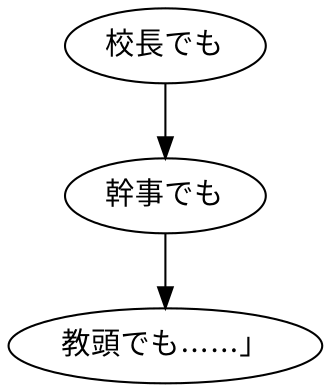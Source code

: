 digraph graph5170 {
	node0 [label="校長でも"];
	node1 [label="幹事でも"];
	node2 [label="教頭でも……」"];
	node0 -> node1;
	node1 -> node2;
}
